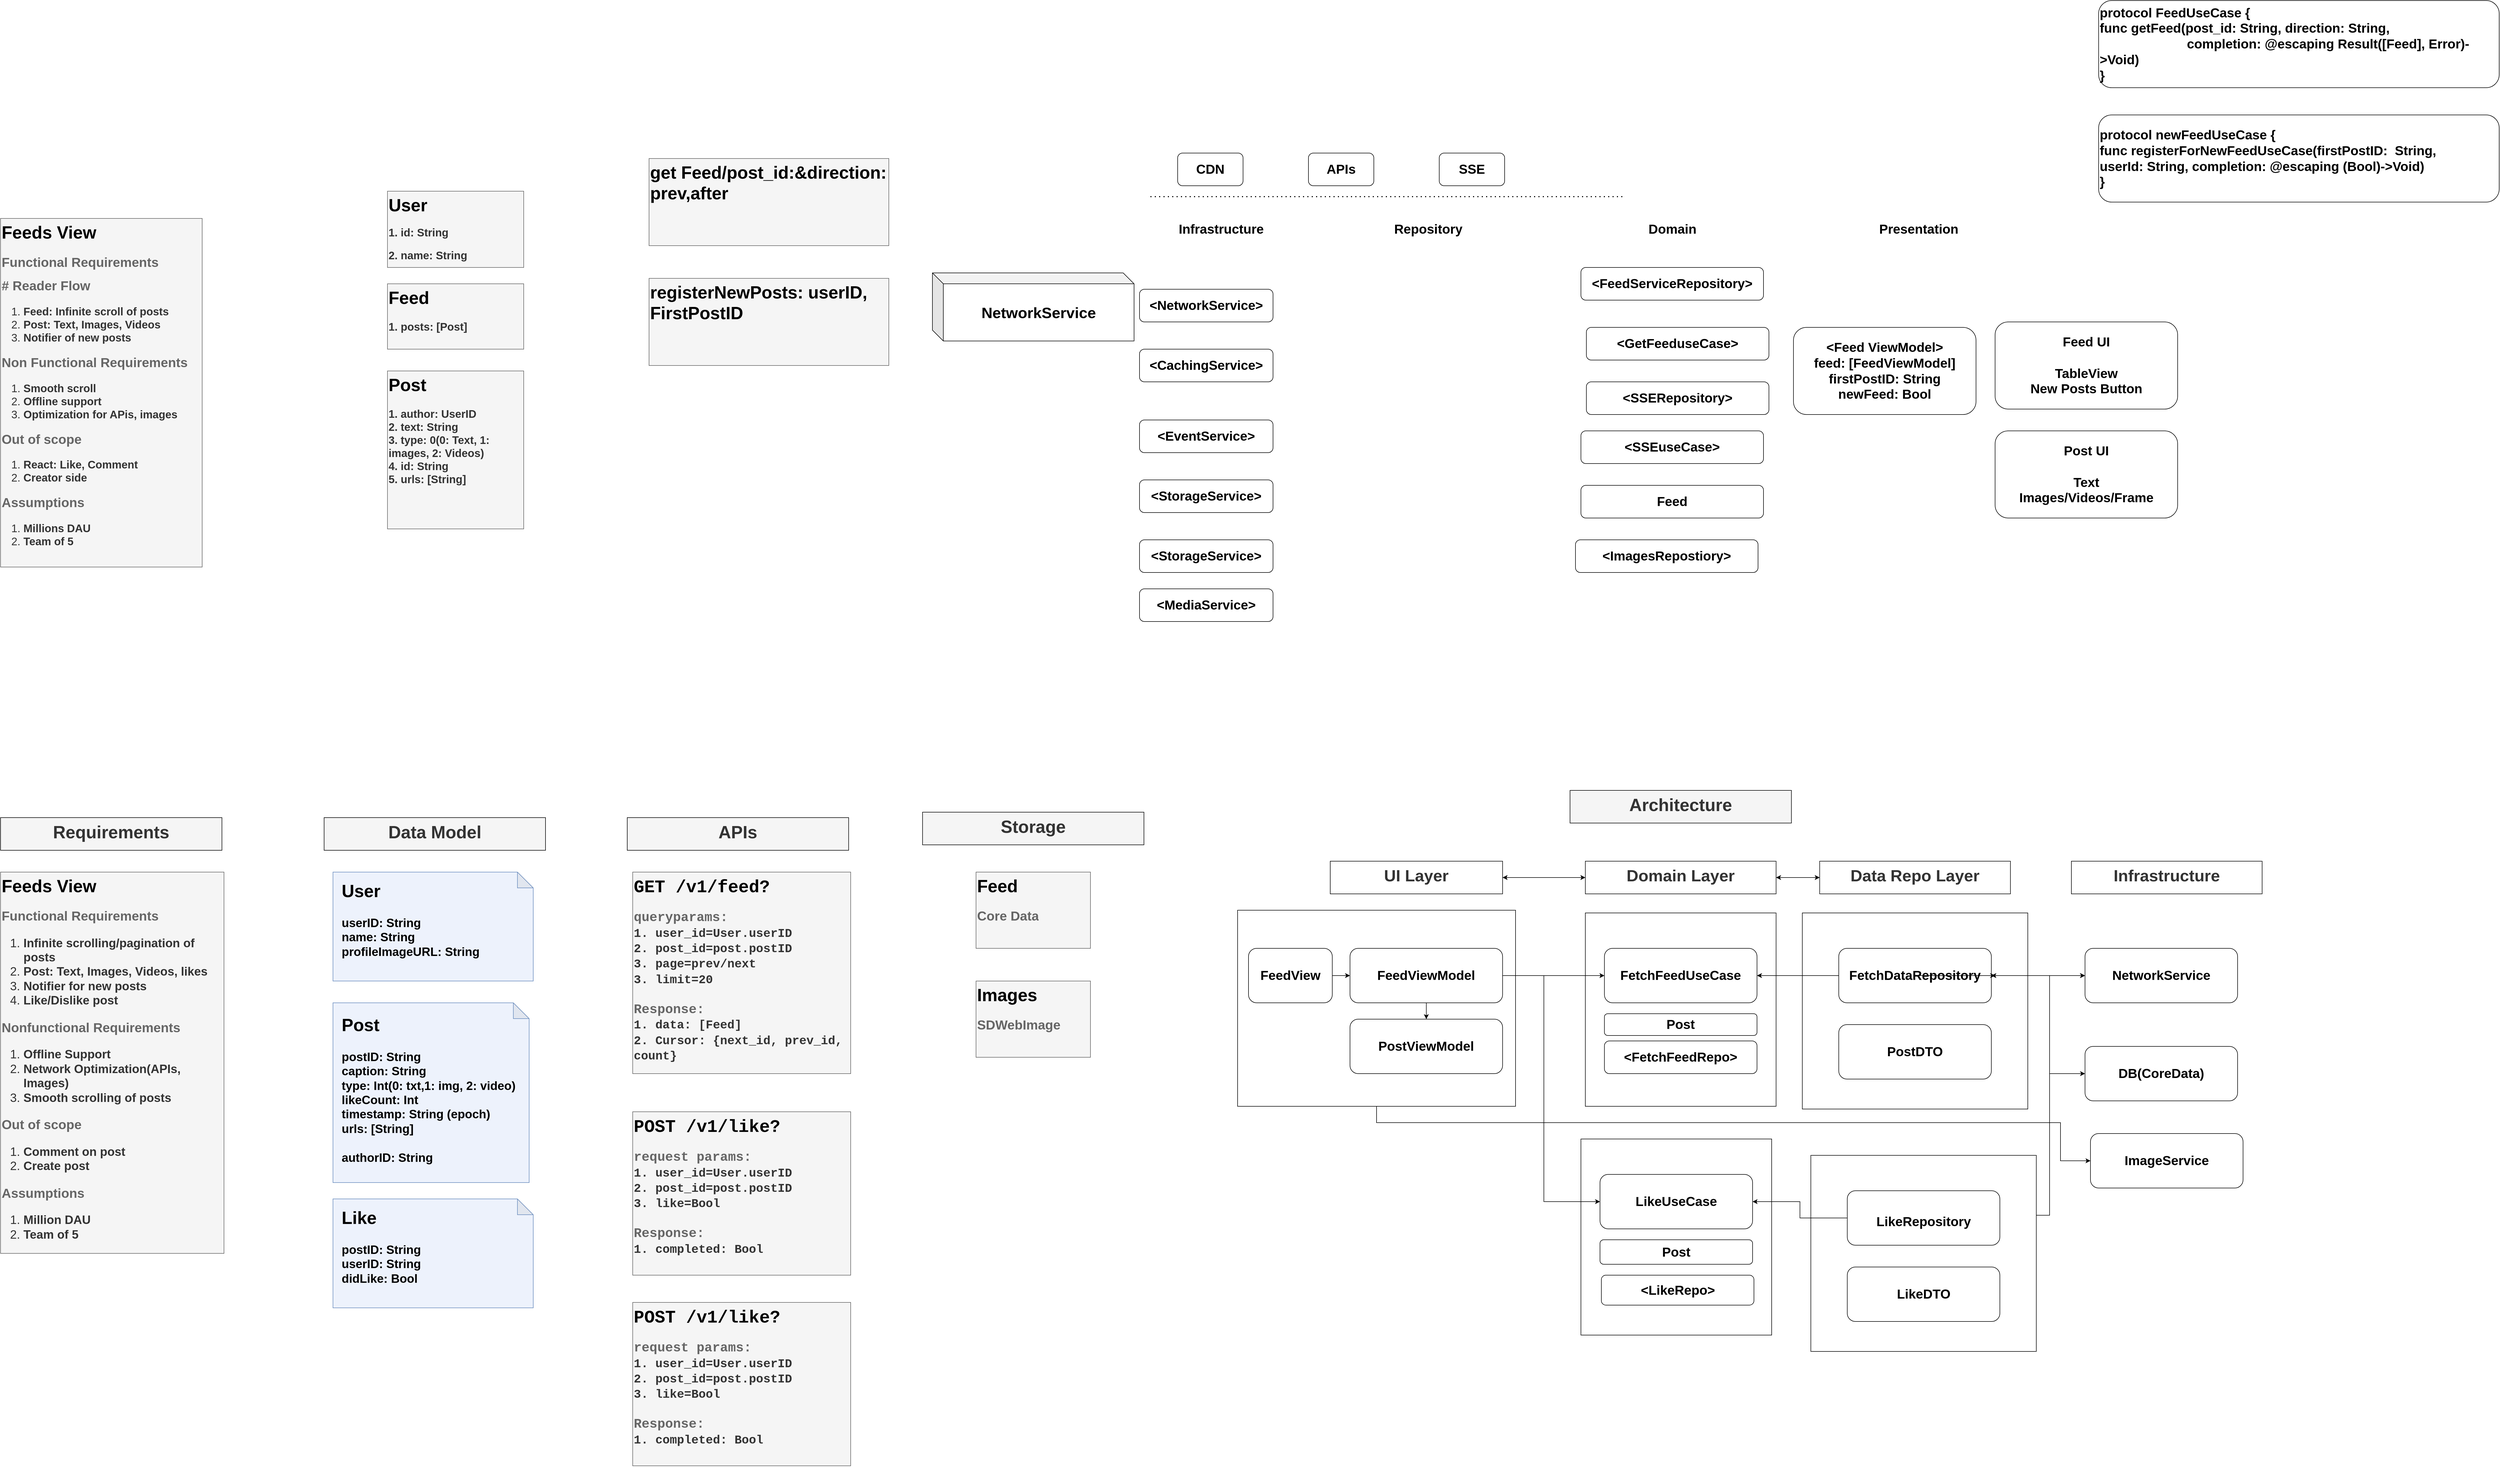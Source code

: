 <mxfile version="24.3.1" type="github">
  <diagram name="Page-1" id="V1l-dA5tbcj-XdferGQP">
    <mxGraphModel dx="3196" dy="2267" grid="1" gridSize="10" guides="1" tooltips="1" connect="1" arrows="1" fold="1" page="0" pageScale="1" pageWidth="827" pageHeight="1169" math="0" shadow="0">
      <root>
        <mxCell id="0" />
        <mxCell id="1" parent="0" />
        <mxCell id="pbRktx3s1UAKMSOoyMUi-41" value="" style="rounded=0;whiteSpace=wrap;html=1;" vertex="1" parent="1">
          <mxGeometry x="3121.88" y="1760" width="413.75" height="360" as="geometry" />
        </mxCell>
        <mxCell id="pbRktx3s1UAKMSOoyMUi-35" value="" style="rounded=0;whiteSpace=wrap;html=1;" vertex="1" parent="1">
          <mxGeometry x="2700" y="1730" width="350" height="360" as="geometry" />
        </mxCell>
        <mxCell id="pbRktx3s1UAKMSOoyMUi-34" value="" style="rounded=0;whiteSpace=wrap;html=1;" vertex="1" parent="1">
          <mxGeometry x="3106.26" y="1315" width="413.75" height="360" as="geometry" />
        </mxCell>
        <mxCell id="pbRktx3s1UAKMSOoyMUi-47" style="edgeStyle=orthogonalEdgeStyle;rounded=0;orthogonalLoop=1;jettySize=auto;html=1;entryX=0;entryY=0.5;entryDx=0;entryDy=0;exitX=0.5;exitY=1;exitDx=0;exitDy=0;" edge="1" parent="1" source="pbRktx3s1UAKMSOoyMUi-33" target="pbRktx3s1UAKMSOoyMUi-46">
          <mxGeometry relative="1" as="geometry">
            <Array as="points">
              <mxPoint x="2325" y="1700" />
              <mxPoint x="3580" y="1700" />
              <mxPoint x="3580" y="1770" />
            </Array>
          </mxGeometry>
        </mxCell>
        <mxCell id="pbRktx3s1UAKMSOoyMUi-33" value="" style="rounded=0;whiteSpace=wrap;html=1;" vertex="1" parent="1">
          <mxGeometry x="2070" y="1310" width="510" height="360" as="geometry" />
        </mxCell>
        <mxCell id="pbRktx3s1UAKMSOoyMUi-32" value="" style="rounded=0;whiteSpace=wrap;html=1;" vertex="1" parent="1">
          <mxGeometry x="2708.12" y="1315" width="350" height="355" as="geometry" />
        </mxCell>
        <mxCell id="NF64KttSVe0JWkwFhkoI-11" value="&lt;h1 style=&quot;margin-top: 0px; font-size: 32px;&quot;&gt;&lt;font color=&quot;#000000&quot; style=&quot;font-size: 32px;&quot;&gt;&lt;span style=&quot;background-color: initial;&quot;&gt;&lt;font style=&quot;font-size: 32px;&quot;&gt;Feeds View&lt;/font&gt;&lt;/span&gt;&lt;br&gt;&lt;/font&gt;&lt;/h1&gt;&lt;div style=&quot;&quot;&gt;&lt;span style=&quot;background-color: initial;&quot;&gt;&lt;font color=&quot;#666666&quot; size=&quot;1&quot; style=&quot;&quot;&gt;&lt;b style=&quot;font-size: 24px;&quot;&gt;Functional Requirements&lt;/b&gt;&lt;/font&gt;&lt;/span&gt;&lt;/div&gt;&lt;div style=&quot;&quot;&gt;&lt;br&gt;&lt;/div&gt;&lt;div style=&quot;&quot;&gt;&lt;span style=&quot;background-color: initial;&quot;&gt;&lt;font color=&quot;#666666&quot; size=&quot;1&quot; style=&quot;&quot;&gt;&lt;b style=&quot;font-size: 24px;&quot;&gt;# Reader Flow&lt;/b&gt;&lt;/font&gt;&lt;/span&gt;&lt;/div&gt;&lt;div style=&quot;&quot;&gt;&lt;ol style=&quot;font-size: 20px;&quot;&gt;&lt;li&gt;&lt;b&gt;Feed: Infinite scroll of posts&lt;/b&gt;&lt;/li&gt;&lt;li&gt;&lt;b&gt;Post: Text, Images, Videos&lt;/b&gt;&lt;/li&gt;&lt;li&gt;&lt;b&gt;Notifier of new posts&lt;/b&gt;&lt;/li&gt;&lt;/ol&gt;&lt;div style=&quot;font-size: 20px;&quot;&gt;&lt;div style=&quot;font-size: 12px;&quot;&gt;&lt;span style=&quot;background-color: initial;&quot;&gt;&lt;font color=&quot;#666666&quot; size=&quot;1&quot;&gt;&lt;b style=&quot;font-size: 24px;&quot;&gt;Non Functional Requirements&lt;/b&gt;&lt;/font&gt;&lt;/span&gt;&lt;/div&gt;&lt;div style=&quot;font-size: 12px;&quot;&gt;&lt;ol style=&quot;font-size: 20px;&quot;&gt;&lt;li&gt;&lt;b&gt;Smooth scroll&lt;/b&gt;&lt;/li&gt;&lt;li&gt;&lt;b&gt;Offline support&lt;/b&gt;&lt;/li&gt;&lt;li&gt;&lt;b&gt;Optimization for APis, images&lt;/b&gt;&lt;/li&gt;&lt;/ol&gt;&lt;/div&gt;&lt;div&gt;&lt;ol&gt;&lt;/ol&gt;&lt;/div&gt;&lt;/div&gt;&lt;div style=&quot;&quot;&gt;&lt;div style=&quot;font-size: 12px;&quot;&gt;&lt;span style=&quot;background-color: initial;&quot;&gt;&lt;font color=&quot;#666666&quot; size=&quot;1&quot;&gt;&lt;b style=&quot;font-size: 24px;&quot;&gt;Out of scope&lt;/b&gt;&lt;/font&gt;&lt;/span&gt;&lt;/div&gt;&lt;div style=&quot;&quot;&gt;&lt;ol style=&quot;font-size: 20px;&quot;&gt;&lt;li&gt;&lt;b&gt;React: Like, Comment&lt;/b&gt;&lt;/li&gt;&lt;li&gt;&lt;b&gt;Creator side&lt;/b&gt;&lt;/li&gt;&lt;/ol&gt;&lt;div&gt;&lt;b style=&quot;color: rgb(102, 102, 102); font-size: 24px;&quot;&gt;Assumptions&lt;/b&gt;&lt;/div&gt;&lt;div&gt;&lt;ol style=&quot;font-size: 20px;&quot;&gt;&lt;li&gt;&lt;b&gt;Millions DAU&lt;/b&gt;&lt;/li&gt;&lt;li&gt;&lt;b&gt;Team of 5&amp;nbsp;&lt;/b&gt;&lt;/li&gt;&lt;/ol&gt;&lt;/div&gt;&lt;div&gt;&lt;br&gt;&lt;/div&gt;&lt;div style=&quot;&quot;&gt;&lt;span style=&quot;font-size: 20px;&quot;&gt;&lt;b&gt;&lt;br&gt;&lt;/b&gt;&lt;/span&gt;&lt;/div&gt;&lt;/div&gt;&lt;div style=&quot;font-size: 12px;&quot;&gt;&lt;span style=&quot;background-color: initial;&quot;&gt;&lt;font color=&quot;#666666&quot; size=&quot;1&quot;&gt;&lt;b style=&quot;font-size: 24px;&quot;&gt;&lt;br&gt;&lt;/b&gt;&lt;/font&gt;&lt;/span&gt;&lt;/div&gt;&lt;div style=&quot;font-size: 20px;&quot;&gt;&lt;ol&gt;&lt;/ol&gt;&lt;/div&gt;&lt;/div&gt;&lt;/div&gt;&lt;div style=&quot;&quot;&gt;&lt;span style=&quot;background-color: initial;&quot;&gt;&lt;font size=&quot;1&quot; style=&quot;&quot;&gt;&lt;b style=&quot;font-size: 20px;&quot;&gt;&lt;br&gt;&lt;/b&gt;&lt;/font&gt;&lt;/span&gt;&lt;/div&gt;&lt;div style=&quot;&quot;&gt;&lt;span style=&quot;background-color: initial;&quot;&gt;&lt;font size=&quot;1&quot; style=&quot;&quot;&gt;&lt;b style=&quot;font-size: 20px;&quot;&gt;&amp;nbsp;&lt;/b&gt;&lt;/font&gt;&lt;/span&gt;&lt;/div&gt;&lt;div style=&quot;&quot;&gt;&lt;span style=&quot;background-color: initial;&quot;&gt;&lt;font size=&quot;1&quot; style=&quot;&quot;&gt;&lt;b style=&quot;font-size: 22px;&quot;&gt;&lt;br&gt;&lt;/b&gt;&lt;/font&gt;&lt;/span&gt;&lt;/div&gt;&lt;div&gt;&lt;br&gt;&lt;/div&gt;&lt;div&gt;&lt;br&gt;&lt;/div&gt;" style="text;html=1;whiteSpace=wrap;overflow=hidden;rounded=0;fillColor=#f5f5f5;strokeColor=#666666;fontColor=#333333;" parent="1" vertex="1">
          <mxGeometry x="-200" y="40" width="370" height="640" as="geometry" />
        </mxCell>
        <mxCell id="NF64KttSVe0JWkwFhkoI-12" value="&lt;h1 style=&quot;margin-top: 0px; font-size: 32px;&quot;&gt;&lt;font color=&quot;#000000&quot; style=&quot;font-size: 32px;&quot;&gt;&lt;span style=&quot;background-color: initial;&quot;&gt;&lt;font style=&quot;font-size: 32px;&quot;&gt;Post&lt;/font&gt;&lt;/span&gt;&lt;/font&gt;&lt;/h1&gt;&lt;div style=&quot;&quot;&gt;&lt;span style=&quot;background-color: initial;&quot;&gt;&lt;font size=&quot;1&quot; style=&quot;&quot;&gt;&lt;b style=&quot;font-size: 20px;&quot;&gt;1.&amp;nbsp;&lt;/b&gt;&lt;/font&gt;&lt;/span&gt;&lt;b style=&quot;background-color: initial; font-size: 20px;&quot;&gt;author: UserID&lt;/b&gt;&lt;/div&gt;&lt;div style=&quot;&quot;&gt;&lt;span style=&quot;background-color: initial;&quot;&gt;&lt;font size=&quot;1&quot; style=&quot;&quot;&gt;&lt;b style=&quot;font-size: 20px;&quot;&gt;2. text: String&lt;/b&gt;&lt;/font&gt;&lt;/span&gt;&lt;/div&gt;&lt;div style=&quot;&quot;&gt;&lt;span style=&quot;background-color: initial;&quot;&gt;&lt;font size=&quot;1&quot; style=&quot;&quot;&gt;&lt;b style=&quot;font-size: 20px;&quot;&gt;3. type: 0(0: Text, 1: images, 2: Videos)&lt;/b&gt;&lt;/font&gt;&lt;/span&gt;&lt;/div&gt;&lt;div style=&quot;&quot;&gt;&lt;span style=&quot;background-color: initial;&quot;&gt;&lt;font size=&quot;1&quot; style=&quot;&quot;&gt;&lt;b style=&quot;font-size: 20px;&quot;&gt;4. id: String&lt;/b&gt;&lt;/font&gt;&lt;/span&gt;&lt;/div&gt;&lt;div style=&quot;&quot;&gt;&lt;span style=&quot;background-color: initial;&quot;&gt;&lt;font size=&quot;1&quot; style=&quot;&quot;&gt;&lt;b style=&quot;font-size: 20px;&quot;&gt;5. urls: [String]&lt;/b&gt;&lt;/font&gt;&lt;/span&gt;&lt;/div&gt;&lt;div style=&quot;&quot;&gt;&lt;span style=&quot;background-color: initial;&quot;&gt;&lt;font size=&quot;1&quot; style=&quot;&quot;&gt;&lt;b style=&quot;font-size: 20px;&quot;&gt;&lt;br&gt;&lt;/b&gt;&lt;/font&gt;&lt;/span&gt;&lt;/div&gt;&lt;div style=&quot;&quot;&gt;&lt;span style=&quot;background-color: initial;&quot;&gt;&lt;font size=&quot;1&quot; style=&quot;&quot;&gt;&lt;b style=&quot;font-size: 20px;&quot;&gt;&lt;br&gt;&lt;/b&gt;&lt;/font&gt;&lt;/span&gt;&lt;/div&gt;&lt;div style=&quot;&quot;&gt;&lt;span style=&quot;background-color: initial;&quot;&gt;&lt;font size=&quot;1&quot; style=&quot;&quot;&gt;&lt;b style=&quot;font-size: 22px;&quot;&gt;&lt;br&gt;&lt;/b&gt;&lt;/font&gt;&lt;/span&gt;&lt;/div&gt;&lt;div&gt;&lt;br&gt;&lt;/div&gt;&lt;div&gt;&lt;br&gt;&lt;/div&gt;" style="text;html=1;whiteSpace=wrap;overflow=hidden;rounded=0;fillColor=#f5f5f5;strokeColor=#666666;fontColor=#333333;" parent="1" vertex="1">
          <mxGeometry x="510" y="320" width="250" height="290" as="geometry" />
        </mxCell>
        <mxCell id="NF64KttSVe0JWkwFhkoI-13" value="&lt;h1 style=&quot;margin-top: 0px; font-size: 32px;&quot;&gt;&lt;font color=&quot;#000000&quot; style=&quot;font-size: 32px;&quot;&gt;&lt;span style=&quot;background-color: initial;&quot;&gt;&lt;font style=&quot;font-size: 32px;&quot;&gt;Feed&lt;/font&gt;&lt;/span&gt;&lt;/font&gt;&lt;/h1&gt;&lt;div style=&quot;&quot;&gt;&lt;span style=&quot;background-color: initial;&quot;&gt;&lt;font size=&quot;1&quot; style=&quot;&quot;&gt;&lt;b style=&quot;font-size: 20px;&quot;&gt;1. posts: [Post]&lt;/b&gt;&lt;/font&gt;&lt;/span&gt;&lt;/div&gt;&lt;div style=&quot;&quot;&gt;&lt;span style=&quot;background-color: initial;&quot;&gt;&lt;font size=&quot;1&quot; style=&quot;&quot;&gt;&lt;b style=&quot;font-size: 20px;&quot;&gt;&lt;br&gt;&lt;/b&gt;&lt;/font&gt;&lt;/span&gt;&lt;/div&gt;&lt;div style=&quot;&quot;&gt;&lt;span style=&quot;background-color: initial;&quot;&gt;&lt;font size=&quot;1&quot; style=&quot;&quot;&gt;&lt;b style=&quot;font-size: 22px;&quot;&gt;&lt;br&gt;&lt;/b&gt;&lt;/font&gt;&lt;/span&gt;&lt;/div&gt;&lt;div&gt;&lt;br&gt;&lt;/div&gt;&lt;div&gt;&lt;br&gt;&lt;/div&gt;" style="text;html=1;whiteSpace=wrap;overflow=hidden;rounded=0;fillColor=#f5f5f5;strokeColor=#666666;fontColor=#333333;" parent="1" vertex="1">
          <mxGeometry x="510" y="160" width="250" height="120" as="geometry" />
        </mxCell>
        <mxCell id="NF64KttSVe0JWkwFhkoI-14" value="&lt;h1 style=&quot;margin-top: 0px;&quot;&gt;&lt;span style=&quot;background-color: initial; font-weight: normal;&quot;&gt;&lt;font style=&quot;&quot;&gt;&lt;b style=&quot;font-size: 32px;&quot;&gt;&lt;font color=&quot;#000000&quot;&gt;User&lt;/font&gt;&lt;/b&gt;&lt;/font&gt;&lt;/span&gt;&lt;/h1&gt;&lt;h1 style=&quot;margin-top: 0px;&quot;&gt;&lt;span style=&quot;font-size: 20px;&quot;&gt;1. id: String&lt;/span&gt;&lt;/h1&gt;&lt;div&gt;&lt;span style=&quot;font-size: 20px;&quot;&gt;&lt;b&gt;2. name: String&lt;/b&gt;&lt;/span&gt;&lt;/div&gt;" style="text;html=1;whiteSpace=wrap;overflow=hidden;rounded=0;fillColor=#f5f5f5;strokeColor=#666666;fontColor=#333333;" parent="1" vertex="1">
          <mxGeometry x="510" y="-10" width="250" height="140" as="geometry" />
        </mxCell>
        <mxCell id="NF64KttSVe0JWkwFhkoI-15" value="&lt;h1 style=&quot;margin-top: 0px; font-size: 32px;&quot;&gt;&lt;font color=&quot;#000000&quot; style=&quot;font-size: 32px;&quot;&gt;&lt;span style=&quot;background-color: initial;&quot;&gt;&lt;font style=&quot;font-size: 32px;&quot;&gt;get Feed/post_id:&amp;amp;direction: prev,after&lt;/font&gt;&lt;/span&gt;&lt;br&gt;&lt;/font&gt;&lt;/h1&gt;&lt;div style=&quot;&quot;&gt;&lt;br&gt;&lt;/div&gt;&lt;div style=&quot;&quot;&gt;&lt;span style=&quot;background-color: initial;&quot;&gt;&lt;font size=&quot;1&quot; style=&quot;&quot;&gt;&lt;b style=&quot;font-size: 22px;&quot;&gt;&lt;br&gt;&lt;/b&gt;&lt;/font&gt;&lt;/span&gt;&lt;/div&gt;&lt;div&gt;&lt;br&gt;&lt;/div&gt;&lt;div&gt;&lt;br&gt;&lt;/div&gt;" style="text;html=1;whiteSpace=wrap;overflow=hidden;rounded=0;fillColor=#f5f5f5;strokeColor=#666666;fontColor=#333333;" parent="1" vertex="1">
          <mxGeometry x="990" y="-70" width="440" height="160" as="geometry" />
        </mxCell>
        <mxCell id="NF64KttSVe0JWkwFhkoI-16" value="&lt;h1 style=&quot;margin-top: 0px; font-size: 32px;&quot;&gt;&lt;font color=&quot;#000000&quot;&gt;registerNewPosts: userID, FirstPostID&lt;/font&gt;&lt;/h1&gt;" style="text;html=1;whiteSpace=wrap;overflow=hidden;rounded=0;fillColor=#f5f5f5;strokeColor=#666666;fontColor=#333333;" parent="1" vertex="1">
          <mxGeometry x="990" y="150" width="440" height="160" as="geometry" />
        </mxCell>
        <mxCell id="NF64KttSVe0JWkwFhkoI-17" value="&lt;b&gt;&lt;font style=&quot;font-size: 24px;&quot;&gt;APIs&lt;/font&gt;&lt;/b&gt;" style="rounded=1;whiteSpace=wrap;html=1;" parent="1" vertex="1">
          <mxGeometry x="2200" y="-80" width="120" height="60" as="geometry" />
        </mxCell>
        <mxCell id="NF64KttSVe0JWkwFhkoI-18" value="&lt;b&gt;&lt;font style=&quot;font-size: 24px;&quot;&gt;SSE&lt;/font&gt;&lt;/b&gt;" style="rounded=1;whiteSpace=wrap;html=1;" parent="1" vertex="1">
          <mxGeometry x="2440" y="-80" width="120" height="60" as="geometry" />
        </mxCell>
        <mxCell id="NF64KttSVe0JWkwFhkoI-20" value="" style="endArrow=none;dashed=1;html=1;dashPattern=1 3;strokeWidth=2;rounded=0;" parent="1" edge="1">
          <mxGeometry width="50" height="50" relative="1" as="geometry">
            <mxPoint x="1910" as="sourcePoint" />
            <mxPoint x="2780" as="targetPoint" />
          </mxGeometry>
        </mxCell>
        <mxCell id="NF64KttSVe0JWkwFhkoI-21" value="&lt;font style=&quot;font-size: 24px;&quot;&gt;&lt;b&gt;Infrastructure&lt;/b&gt;&lt;/font&gt;" style="text;html=1;align=center;verticalAlign=middle;whiteSpace=wrap;rounded=0;" parent="1" vertex="1">
          <mxGeometry x="1960" y="45" width="160" height="30" as="geometry" />
        </mxCell>
        <mxCell id="NF64KttSVe0JWkwFhkoI-22" value="&lt;b&gt;&lt;font style=&quot;font-size: 24px;&quot;&gt;&amp;lt;NetworkService&amp;gt;&lt;/font&gt;&lt;/b&gt;" style="rounded=1;whiteSpace=wrap;html=1;" parent="1" vertex="1">
          <mxGeometry x="1890" y="170" width="245" height="60" as="geometry" />
        </mxCell>
        <mxCell id="NF64KttSVe0JWkwFhkoI-23" value="&lt;b&gt;&lt;font style=&quot;font-size: 24px;&quot;&gt;&amp;lt;CachingService&amp;gt;&lt;/font&gt;&lt;/b&gt;" style="rounded=1;whiteSpace=wrap;html=1;" parent="1" vertex="1">
          <mxGeometry x="1890" y="280" width="245" height="60" as="geometry" />
        </mxCell>
        <mxCell id="NF64KttSVe0JWkwFhkoI-24" value="&lt;b&gt;&lt;font style=&quot;font-size: 24px;&quot;&gt;&amp;lt;EventService&amp;gt;&lt;/font&gt;&lt;/b&gt;" style="rounded=1;whiteSpace=wrap;html=1;" parent="1" vertex="1">
          <mxGeometry x="1890" y="410" width="245" height="60" as="geometry" />
        </mxCell>
        <mxCell id="NF64KttSVe0JWkwFhkoI-25" value="&lt;b&gt;&lt;font style=&quot;font-size: 24px;&quot;&gt;&amp;lt;StorageService&amp;gt;&lt;/font&gt;&lt;/b&gt;" style="rounded=1;whiteSpace=wrap;html=1;" parent="1" vertex="1">
          <mxGeometry x="1890" y="520" width="245" height="60" as="geometry" />
        </mxCell>
        <mxCell id="NF64KttSVe0JWkwFhkoI-26" value="&lt;b&gt;&lt;font style=&quot;font-size: 24px;&quot;&gt;&amp;lt;StorageService&amp;gt;&lt;/font&gt;&lt;/b&gt;" style="rounded=1;whiteSpace=wrap;html=1;" parent="1" vertex="1">
          <mxGeometry x="1890" y="630" width="245" height="60" as="geometry" />
        </mxCell>
        <mxCell id="NF64KttSVe0JWkwFhkoI-27" value="&lt;b&gt;&lt;font style=&quot;font-size: 24px;&quot;&gt;&amp;lt;MediaService&amp;gt;&lt;/font&gt;&lt;/b&gt;" style="rounded=1;whiteSpace=wrap;html=1;" parent="1" vertex="1">
          <mxGeometry x="1890" y="720" width="245" height="60" as="geometry" />
        </mxCell>
        <mxCell id="NF64KttSVe0JWkwFhkoI-28" value="&lt;font style=&quot;font-size: 24px;&quot;&gt;&lt;b&gt;Repository&lt;/b&gt;&lt;/font&gt;" style="text;html=1;align=center;verticalAlign=middle;whiteSpace=wrap;rounded=0;" parent="1" vertex="1">
          <mxGeometry x="2340" y="45" width="160" height="30" as="geometry" />
        </mxCell>
        <mxCell id="NF64KttSVe0JWkwFhkoI-29" value="&lt;b&gt;&lt;font style=&quot;font-size: 24px;&quot;&gt;&amp;lt;FeedServiceRepository&amp;gt;&lt;/font&gt;&lt;/b&gt;" style="rounded=1;whiteSpace=wrap;html=1;" parent="1" vertex="1">
          <mxGeometry x="2700" y="130" width="335" height="60" as="geometry" />
        </mxCell>
        <mxCell id="NF64KttSVe0JWkwFhkoI-30" value="&lt;b&gt;&lt;font style=&quot;font-size: 24px;&quot;&gt;&amp;lt;SSERepository&amp;gt;&lt;/font&gt;&lt;/b&gt;" style="rounded=1;whiteSpace=wrap;html=1;" parent="1" vertex="1">
          <mxGeometry x="2710" y="340" width="335" height="60" as="geometry" />
        </mxCell>
        <mxCell id="NF64KttSVe0JWkwFhkoI-31" value="&lt;font style=&quot;font-size: 24px;&quot;&gt;&lt;b&gt;Domain&lt;/b&gt;&lt;/font&gt;" style="text;html=1;align=center;verticalAlign=middle;whiteSpace=wrap;rounded=0;" parent="1" vertex="1">
          <mxGeometry x="2787.5" y="45" width="160" height="30" as="geometry" />
        </mxCell>
        <mxCell id="NF64KttSVe0JWkwFhkoI-33" value="&lt;b&gt;&lt;font style=&quot;font-size: 24px;&quot;&gt;&amp;lt;GetFeeduseCase&amp;gt;&lt;/font&gt;&lt;/b&gt;" style="rounded=1;whiteSpace=wrap;html=1;" parent="1" vertex="1">
          <mxGeometry x="2710" y="240" width="335" height="60" as="geometry" />
        </mxCell>
        <mxCell id="NF64KttSVe0JWkwFhkoI-34" value="&lt;b&gt;&lt;font style=&quot;font-size: 24px;&quot;&gt;&amp;lt;SSEuseCase&amp;gt;&lt;/font&gt;&lt;/b&gt;" style="rounded=1;whiteSpace=wrap;html=1;" parent="1" vertex="1">
          <mxGeometry x="2700" y="430" width="335" height="60" as="geometry" />
        </mxCell>
        <mxCell id="NF64KttSVe0JWkwFhkoI-35" value="&lt;font style=&quot;font-size: 24px;&quot;&gt;&lt;b&gt;Presentation&lt;/b&gt;&lt;/font&gt;" style="text;html=1;align=center;verticalAlign=middle;whiteSpace=wrap;rounded=0;" parent="1" vertex="1">
          <mxGeometry x="3240" y="45" width="160" height="30" as="geometry" />
        </mxCell>
        <mxCell id="NF64KttSVe0JWkwFhkoI-36" value="&lt;b&gt;&lt;font style=&quot;font-size: 24px;&quot;&gt;Feed UI&lt;br&gt;&lt;br&gt;TableView&lt;/font&gt;&lt;/b&gt;&lt;div&gt;&lt;b&gt;&lt;font style=&quot;font-size: 24px;&quot;&gt;New Posts Button&lt;/font&gt;&lt;/b&gt;&lt;/div&gt;" style="rounded=1;whiteSpace=wrap;html=1;" parent="1" vertex="1">
          <mxGeometry x="3460" y="230" width="335" height="160" as="geometry" />
        </mxCell>
        <mxCell id="NF64KttSVe0JWkwFhkoI-37" value="&lt;b&gt;&lt;font style=&quot;font-size: 24px;&quot;&gt;&amp;lt;Feed ViewModel&amp;gt;&lt;br&gt;feed: [FeedViewModel]&lt;/font&gt;&lt;/b&gt;&lt;div&gt;&lt;b&gt;&lt;font style=&quot;font-size: 24px;&quot;&gt;firstPostID: String&lt;/font&gt;&lt;/b&gt;&lt;/div&gt;&lt;div&gt;&lt;b&gt;&lt;font style=&quot;font-size: 24px;&quot;&gt;newFeed: Bool&lt;/font&gt;&lt;/b&gt;&lt;/div&gt;" style="rounded=1;whiteSpace=wrap;html=1;" parent="1" vertex="1">
          <mxGeometry x="3090" y="240" width="335" height="160" as="geometry" />
        </mxCell>
        <mxCell id="NF64KttSVe0JWkwFhkoI-38" value="&lt;b&gt;&lt;font style=&quot;font-size: 24px;&quot;&gt;Post UI&lt;br&gt;&lt;br&gt;Text&lt;br&gt;Images/Videos/Frame&lt;/font&gt;&lt;/b&gt;" style="rounded=1;whiteSpace=wrap;html=1;" parent="1" vertex="1">
          <mxGeometry x="3460" y="430" width="335" height="160" as="geometry" />
        </mxCell>
        <mxCell id="NF64KttSVe0JWkwFhkoI-39" value="&lt;b&gt;&lt;font style=&quot;font-size: 24px;&quot;&gt;CDN&lt;/font&gt;&lt;/b&gt;" style="rounded=1;whiteSpace=wrap;html=1;" parent="1" vertex="1">
          <mxGeometry x="1960" y="-80" width="120" height="60" as="geometry" />
        </mxCell>
        <mxCell id="NF64KttSVe0JWkwFhkoI-40" value="&lt;b&gt;&lt;font style=&quot;font-size: 24px;&quot;&gt;&amp;lt;ImagesRepostiory&amp;gt;&lt;/font&gt;&lt;/b&gt;" style="rounded=1;whiteSpace=wrap;html=1;" parent="1" vertex="1">
          <mxGeometry x="2690" y="630" width="335" height="60" as="geometry" />
        </mxCell>
        <mxCell id="NF64KttSVe0JWkwFhkoI-41" value="&lt;span style=&quot;font-size: 24px;&quot;&gt;&lt;b&gt;protocol FeedUseCase {&lt;/b&gt;&lt;/span&gt;&lt;div&gt;&lt;span style=&quot;font-size: 24px;&quot;&gt;&lt;b&gt;func getFeed(post_id: String, direction: String,&amp;nbsp;&lt;/b&gt;&lt;/span&gt;&lt;/div&gt;&lt;div&gt;&lt;span style=&quot;font-size: 24px;&quot;&gt;&lt;b&gt;&lt;span style=&quot;white-space: pre;&quot;&gt;&#x9;&lt;/span&gt;&lt;span style=&quot;white-space: pre;&quot;&gt;&#x9;&lt;/span&gt;&lt;span style=&quot;white-space: pre;&quot;&gt;&#x9;&lt;/span&gt;completion: @escaping Result([Feed], Error)-&amp;gt;Void)&lt;/b&gt;&lt;/span&gt;&lt;/div&gt;&lt;div&gt;&lt;b style=&quot;font-size: 24px; background-color: initial;&quot;&gt;}&lt;/b&gt;&lt;/div&gt;" style="rounded=1;whiteSpace=wrap;html=1;align=left;" parent="1" vertex="1">
          <mxGeometry x="3650" y="-360" width="735" height="160" as="geometry" />
        </mxCell>
        <mxCell id="NF64KttSVe0JWkwFhkoI-49" value="&lt;span style=&quot;font-size: 24px;&quot;&gt;&lt;b&gt;protocol newFeedUseCase {&lt;/b&gt;&lt;/span&gt;&lt;div&gt;&lt;span style=&quot;font-size: 24px;&quot;&gt;&lt;b&gt;func registerForNewFeedUseCase(firstPostID:&amp;nbsp; String,&amp;nbsp;&lt;/b&gt;&lt;/span&gt;&lt;/div&gt;&lt;div&gt;&lt;span style=&quot;font-size: 24px;&quot;&gt;&lt;b&gt;userId: String, completion: @escaping (Bool)-&amp;gt;Void&lt;/b&gt;&lt;/span&gt;&lt;b style=&quot;font-size: 24px; background-color: initial;&quot;&gt;)&lt;/b&gt;&lt;/div&gt;&lt;div&gt;&lt;b style=&quot;font-size: 24px; background-color: initial;&quot;&gt;}&lt;/b&gt;&lt;/div&gt;" style="rounded=1;whiteSpace=wrap;html=1;align=left;" parent="1" vertex="1">
          <mxGeometry x="3650" y="-150" width="735" height="160" as="geometry" />
        </mxCell>
        <mxCell id="NF64KttSVe0JWkwFhkoI-50" value="&lt;span style=&quot;font-size: 24px;&quot;&gt;&lt;b&gt;Feed&lt;/b&gt;&lt;/span&gt;" style="rounded=1;whiteSpace=wrap;html=1;" parent="1" vertex="1">
          <mxGeometry x="2700" y="530" width="335" height="60" as="geometry" />
        </mxCell>
        <mxCell id="0BjjASKNsb-L6eF4mIK3-2" value="&lt;font size=&quot;1&quot; style=&quot;&quot;&gt;&lt;b style=&quot;font-size: 28px;&quot;&gt;NetworkService&lt;/b&gt;&lt;/font&gt;" style="shape=cube;whiteSpace=wrap;html=1;boundedLbl=1;backgroundOutline=1;darkOpacity=0.05;darkOpacity2=0.1;" parent="1" vertex="1">
          <mxGeometry x="1510" y="140" width="370" height="125" as="geometry" />
        </mxCell>
        <mxCell id="0BjjASKNsb-L6eF4mIK3-59" value="" style="group" parent="1" vertex="1" connectable="0">
          <mxGeometry x="410" y="1240" width="367.5" height="200" as="geometry" />
        </mxCell>
        <mxCell id="0BjjASKNsb-L6eF4mIK3-60" value="" style="shape=note;whiteSpace=wrap;html=1;backgroundOutline=1;darkOpacity=0.05;size=29;fillColor=#EDF2FC;strokeColor=#6c8ebf;fillStyle=auto;" parent="0BjjASKNsb-L6eF4mIK3-59" vertex="1">
          <mxGeometry width="367.5" height="200" as="geometry" />
        </mxCell>
        <mxCell id="0BjjASKNsb-L6eF4mIK3-61" value="&lt;b style=&quot;font-size: 32px;&quot;&gt;User&lt;/b&gt;&lt;div&gt;&lt;b style=&quot;&quot;&gt;&lt;font style=&quot;font-size: 22px;&quot;&gt;&lt;br&gt;&lt;/font&gt;&lt;/b&gt;&lt;/div&gt;&lt;div&gt;&lt;b style=&quot;&quot;&gt;&lt;font style=&quot;font-size: 22px;&quot;&gt;userID: String&lt;/font&gt;&lt;/b&gt;&lt;/div&gt;&lt;div&gt;&lt;b style=&quot;&quot;&gt;&lt;font style=&quot;font-size: 22px;&quot;&gt;name: String&lt;/font&gt;&lt;/b&gt;&lt;/div&gt;&lt;div&gt;&lt;b style=&quot;&quot;&gt;&lt;font style=&quot;font-size: 22px;&quot;&gt;profileImageURL: String&lt;/font&gt;&lt;/b&gt;&lt;/div&gt;" style="text;html=1;align=left;verticalAlign=top;whiteSpace=wrap;rounded=0;" parent="0BjjASKNsb-L6eF4mIK3-59" vertex="1">
          <mxGeometry x="13.868" y="9.048" width="339.764" height="183.333" as="geometry" />
        </mxCell>
        <mxCell id="0BjjASKNsb-L6eF4mIK3-62" value="&lt;p style=&quot;line-height: 120%;&quot;&gt;&lt;font style=&quot;font-size: 32px;&quot;&gt;&lt;b&gt;Data Model&lt;/b&gt;&lt;/font&gt;&lt;/p&gt;" style="text;html=1;align=center;verticalAlign=middle;whiteSpace=wrap;rounded=0;fillColor=#f5f5f5;strokeColor=default;fontColor=#333333;" parent="1" vertex="1">
          <mxGeometry x="393.75" y="1140" width="406.25" height="60" as="geometry" />
        </mxCell>
        <mxCell id="0BjjASKNsb-L6eF4mIK3-63" value="&lt;p style=&quot;line-height: 120%;&quot;&gt;&lt;font style=&quot;font-size: 32px;&quot;&gt;&lt;b&gt;Requirements&lt;/b&gt;&lt;/font&gt;&lt;/p&gt;" style="text;html=1;align=center;verticalAlign=middle;whiteSpace=wrap;rounded=0;fillColor=#f5f5f5;strokeColor=default;fontColor=#333333;" parent="1" vertex="1">
          <mxGeometry x="-200" y="1140" width="406.25" height="60" as="geometry" />
        </mxCell>
        <mxCell id="0BjjASKNsb-L6eF4mIK3-65" value="&lt;h1 style=&quot;margin-top: 0px; font-size: 32px;&quot;&gt;&lt;font color=&quot;#000000&quot; style=&quot;font-size: 32px;&quot;&gt;&lt;span style=&quot;background-color: initial;&quot;&gt;&lt;font style=&quot;font-size: 32px;&quot;&gt;Feeds View&lt;/font&gt;&lt;/span&gt;&lt;br&gt;&lt;/font&gt;&lt;/h1&gt;&lt;div style=&quot;&quot;&gt;&lt;span style=&quot;background-color: initial;&quot;&gt;&lt;font color=&quot;#666666&quot; size=&quot;1&quot; style=&quot;&quot;&gt;&lt;b style=&quot;font-size: 24px;&quot;&gt;Functional Requirements&lt;/b&gt;&lt;/font&gt;&lt;/span&gt;&lt;/div&gt;&lt;div style=&quot;font-size: 22px;&quot;&gt;&lt;ol style=&quot;&quot;&gt;&lt;li style=&quot;&quot;&gt;&lt;b&gt;Infinite scrolling/pagination of posts&lt;/b&gt;&lt;/li&gt;&lt;li style=&quot;&quot;&gt;&lt;b&gt;Post: Text, Images, Videos, likes&lt;/b&gt;&lt;/li&gt;&lt;li style=&quot;&quot;&gt;&lt;b&gt;Notifier for new posts&lt;/b&gt;&lt;/li&gt;&lt;li style=&quot;&quot;&gt;&lt;b&gt;Like/Dislike post&lt;/b&gt;&lt;/li&gt;&lt;/ol&gt;&lt;div&gt;&lt;div style=&quot;font-size: 12px;&quot;&gt;&lt;span style=&quot;background-color: initial;&quot;&gt;&lt;font color=&quot;#666666&quot; size=&quot;1&quot;&gt;&lt;b style=&quot;font-size: 24px;&quot;&gt;Nonfunctional Requirements&lt;/b&gt;&lt;/font&gt;&lt;/span&gt;&lt;/div&gt;&lt;div&gt;&lt;ol&gt;&lt;li&gt;&lt;b&gt;Offline Support&lt;/b&gt;&lt;/li&gt;&lt;li&gt;&lt;b&gt;Network Optimization(APIs, Images)&lt;/b&gt;&lt;/li&gt;&lt;li&gt;&lt;b&gt;Smooth scrolling of posts&lt;/b&gt;&lt;/li&gt;&lt;/ol&gt;&lt;div&gt;&lt;div style=&quot;font-size: 12px;&quot;&gt;&lt;span style=&quot;background-color: initial;&quot;&gt;&lt;font color=&quot;#666666&quot; size=&quot;1&quot;&gt;&lt;b style=&quot;font-size: 24px;&quot;&gt;Out of scope&lt;/b&gt;&lt;/font&gt;&lt;/span&gt;&lt;/div&gt;&lt;div&gt;&lt;ol&gt;&lt;li&gt;&lt;b&gt;Comment on post&lt;/b&gt;&lt;/li&gt;&lt;li&gt;&lt;b&gt;Create post&lt;/b&gt;&lt;/li&gt;&lt;/ol&gt;&lt;div&gt;&lt;div style=&quot;font-size: 12px;&quot;&gt;&lt;span style=&quot;background-color: initial;&quot;&gt;&lt;font color=&quot;#666666&quot; size=&quot;1&quot;&gt;&lt;b style=&quot;font-size: 24px;&quot;&gt;Assumptions&lt;/b&gt;&lt;/font&gt;&lt;/span&gt;&lt;/div&gt;&lt;div&gt;&lt;ol&gt;&lt;li&gt;&lt;b&gt;Million DAU&lt;/b&gt;&lt;/li&gt;&lt;li&gt;&lt;b&gt;Team of 5&lt;/b&gt;&lt;/li&gt;&lt;/ol&gt;&lt;/div&gt;&lt;/div&gt;&lt;/div&gt;&lt;/div&gt;&lt;/div&gt;&lt;/div&gt;&lt;/div&gt;&lt;div style=&quot;font-size: 22px;&quot;&gt;&lt;span style=&quot;background-color: initial;&quot;&gt;&lt;font size=&quot;1&quot; style=&quot;&quot;&gt;&lt;b style=&quot;font-size: 20px;&quot;&gt;&lt;br&gt;&lt;/b&gt;&lt;/font&gt;&lt;/span&gt;&lt;/div&gt;&lt;div style=&quot;&quot;&gt;&lt;span style=&quot;background-color: initial;&quot;&gt;&lt;font size=&quot;1&quot; style=&quot;&quot;&gt;&lt;b style=&quot;font-size: 20px;&quot;&gt;&amp;nbsp;&lt;/b&gt;&lt;/font&gt;&lt;/span&gt;&lt;/div&gt;&lt;div style=&quot;&quot;&gt;&lt;span style=&quot;background-color: initial;&quot;&gt;&lt;font size=&quot;1&quot; style=&quot;&quot;&gt;&lt;b style=&quot;font-size: 22px;&quot;&gt;&lt;br&gt;&lt;/b&gt;&lt;/font&gt;&lt;/span&gt;&lt;/div&gt;&lt;div&gt;&lt;br&gt;&lt;/div&gt;&lt;div&gt;&lt;br&gt;&lt;/div&gt;" style="text;html=1;whiteSpace=wrap;overflow=hidden;rounded=0;fillColor=#f5f5f5;strokeColor=#666666;fontColor=#333333;" parent="1" vertex="1">
          <mxGeometry x="-200" y="1240" width="410" height="700" as="geometry" />
        </mxCell>
        <mxCell id="0BjjASKNsb-L6eF4mIK3-66" value="" style="group" parent="1" vertex="1" connectable="0">
          <mxGeometry x="410" y="1480" width="360" height="330" as="geometry" />
        </mxCell>
        <mxCell id="0BjjASKNsb-L6eF4mIK3-67" value="" style="shape=note;whiteSpace=wrap;html=1;backgroundOutline=1;darkOpacity=0.05;size=29;fillColor=#EDF2FC;strokeColor=#6c8ebf;fillStyle=auto;" parent="0BjjASKNsb-L6eF4mIK3-66" vertex="1">
          <mxGeometry width="360" height="330" as="geometry" />
        </mxCell>
        <mxCell id="0BjjASKNsb-L6eF4mIK3-68" value="&lt;b style=&quot;font-size: 32px;&quot;&gt;Post&lt;/b&gt;&lt;div&gt;&lt;b style=&quot;&quot;&gt;&lt;font style=&quot;font-size: 22px;&quot;&gt;&lt;br&gt;&lt;/font&gt;&lt;/b&gt;&lt;/div&gt;&lt;div&gt;&lt;b style=&quot;&quot;&gt;&lt;font style=&quot;font-size: 22px;&quot;&gt;postID: String&lt;/font&gt;&lt;/b&gt;&lt;/div&gt;&lt;div&gt;&lt;b style=&quot;&quot;&gt;&lt;font style=&quot;font-size: 22px;&quot;&gt;caption: String&lt;/font&gt;&lt;/b&gt;&lt;/div&gt;&lt;div&gt;&lt;b style=&quot;&quot;&gt;&lt;font style=&quot;font-size: 22px;&quot;&gt;type: Int(0: txt,1: img, 2: video)&lt;/font&gt;&lt;/b&gt;&lt;/div&gt;&lt;div&gt;&lt;b style=&quot;&quot;&gt;&lt;font style=&quot;font-size: 22px;&quot;&gt;likeCount: Int&lt;/font&gt;&lt;/b&gt;&lt;/div&gt;&lt;div&gt;&lt;b style=&quot;&quot;&gt;&lt;font style=&quot;font-size: 22px;&quot;&gt;timestamp: String (epoch)&lt;/font&gt;&lt;/b&gt;&lt;/div&gt;&lt;div&gt;&lt;b style=&quot;&quot;&gt;&lt;font style=&quot;font-size: 22px;&quot;&gt;urls: [String]&lt;/font&gt;&lt;/b&gt;&lt;/div&gt;&lt;div&gt;&lt;b style=&quot;&quot;&gt;&lt;font style=&quot;font-size: 22px;&quot;&gt;&lt;br&gt;&lt;/font&gt;&lt;/b&gt;&lt;/div&gt;&lt;div&gt;&lt;b&gt;&lt;font style=&quot;font-size: 22px;&quot;&gt;authorID: String&lt;/font&gt;&lt;/b&gt;&lt;/div&gt;" style="text;html=1;align=left;verticalAlign=top;whiteSpace=wrap;rounded=0;" parent="0BjjASKNsb-L6eF4mIK3-66" vertex="1">
          <mxGeometry x="13.585" y="14.929" width="332.83" height="302.5" as="geometry" />
        </mxCell>
        <mxCell id="0BjjASKNsb-L6eF4mIK3-70" value="" style="group" parent="1" vertex="1" connectable="0">
          <mxGeometry x="410" y="1840" width="367.5" height="200" as="geometry" />
        </mxCell>
        <mxCell id="0BjjASKNsb-L6eF4mIK3-71" value="" style="shape=note;whiteSpace=wrap;html=1;backgroundOutline=1;darkOpacity=0.05;size=29;fillColor=#EDF2FC;strokeColor=#6c8ebf;fillStyle=auto;" parent="0BjjASKNsb-L6eF4mIK3-70" vertex="1">
          <mxGeometry width="367.5" height="200" as="geometry" />
        </mxCell>
        <mxCell id="0BjjASKNsb-L6eF4mIK3-72" value="&lt;b style=&quot;font-size: 32px;&quot;&gt;Like&lt;/b&gt;&lt;div&gt;&lt;b style=&quot;&quot;&gt;&lt;font style=&quot;font-size: 22px;&quot;&gt;&lt;br&gt;&lt;/font&gt;&lt;/b&gt;&lt;/div&gt;&lt;div&gt;&lt;b style=&quot;&quot;&gt;&lt;font style=&quot;font-size: 22px;&quot;&gt;postID: String&lt;/font&gt;&lt;/b&gt;&lt;/div&gt;&lt;div&gt;&lt;b style=&quot;&quot;&gt;&lt;font style=&quot;font-size: 22px;&quot;&gt;userID: String&lt;/font&gt;&lt;/b&gt;&lt;/div&gt;&lt;div&gt;&lt;b style=&quot;&quot;&gt;&lt;font style=&quot;font-size: 22px;&quot;&gt;didLike: Bool&lt;/font&gt;&lt;/b&gt;&lt;/div&gt;" style="text;html=1;align=left;verticalAlign=top;whiteSpace=wrap;rounded=0;" parent="0BjjASKNsb-L6eF4mIK3-70" vertex="1">
          <mxGeometry x="13.868" y="9.048" width="339.764" height="183.333" as="geometry" />
        </mxCell>
        <mxCell id="0BjjASKNsb-L6eF4mIK3-73" value="&lt;p style=&quot;line-height: 120%;&quot;&gt;&lt;font style=&quot;font-size: 32px;&quot;&gt;&lt;b&gt;APIs&lt;/b&gt;&lt;/font&gt;&lt;/p&gt;" style="text;html=1;align=center;verticalAlign=middle;whiteSpace=wrap;rounded=0;fillColor=#f5f5f5;strokeColor=default;fontColor=#333333;" parent="1" vertex="1">
          <mxGeometry x="950" y="1140" width="406.25" height="60" as="geometry" />
        </mxCell>
        <mxCell id="0BjjASKNsb-L6eF4mIK3-74" value="&lt;h1 style=&quot;margin-top: 0px; font-size: 32px;&quot;&gt;&lt;font face=&quot;Courier New&quot; color=&quot;#000000&quot; style=&quot;font-size: 32px;&quot;&gt;&lt;span style=&quot;background-color: initial;&quot;&gt;&lt;font style=&quot;font-size: 32px;&quot;&gt;GET /v1/feed?&lt;/font&gt;&lt;/span&gt;&lt;br&gt;&lt;/font&gt;&lt;/h1&gt;&lt;div style=&quot;&quot;&gt;&lt;span style=&quot;background-color: initial;&quot;&gt;&lt;font face=&quot;Courier New&quot; color=&quot;#666666&quot; size=&quot;1&quot; style=&quot;&quot;&gt;&lt;b style=&quot;font-size: 24px;&quot;&gt;queryparams:&lt;/b&gt;&lt;/font&gt;&lt;/span&gt;&lt;/div&gt;&lt;div style=&quot;font-size: 22px;&quot;&gt;&lt;span style=&quot;background-color: initial;&quot;&gt;&lt;font face=&quot;Courier New&quot; style=&quot;font-size: 22px;&quot;&gt;&lt;b style=&quot;&quot;&gt;1. user_id=User.userID&lt;br&gt;&lt;/b&gt;&lt;/font&gt;&lt;/span&gt;&lt;/div&gt;&lt;div style=&quot;font-size: 22px;&quot;&gt;&lt;span style=&quot;background-color: initial;&quot;&gt;&lt;font face=&quot;Courier New&quot; style=&quot;font-size: 22px;&quot;&gt;&lt;b style=&quot;&quot;&gt;2. post_id=post.postID&lt;/b&gt;&lt;/font&gt;&lt;/span&gt;&lt;/div&gt;&lt;div style=&quot;font-size: 22px;&quot;&gt;&lt;span style=&quot;background-color: initial;&quot;&gt;&lt;font face=&quot;Courier New&quot; style=&quot;font-size: 22px;&quot;&gt;&lt;b style=&quot;&quot;&gt;3. page=prev/next&lt;/b&gt;&lt;/font&gt;&lt;/span&gt;&lt;/div&gt;&lt;div style=&quot;font-size: 22px;&quot;&gt;&lt;span style=&quot;background-color: initial;&quot;&gt;&lt;font face=&quot;Courier New&quot; style=&quot;font-size: 22px;&quot;&gt;&lt;b style=&quot;&quot;&gt;3. limit=20&lt;/b&gt;&lt;/font&gt;&lt;/span&gt;&lt;/div&gt;&lt;div style=&quot;font-size: 22px;&quot;&gt;&lt;span style=&quot;background-color: initial;&quot;&gt;&lt;font face=&quot;zhB9_yMxMugOM5td3RFB&quot; size=&quot;1&quot; style=&quot;&quot;&gt;&lt;b style=&quot;font-size: 20px;&quot;&gt;&lt;br&gt;&lt;/b&gt;&lt;/font&gt;&lt;/span&gt;&lt;/div&gt;&lt;div style=&quot;font-size: 22px;&quot;&gt;&lt;div style=&quot;font-size: 21px;&quot;&gt;&lt;span style=&quot;background-color: initial;&quot;&gt;&lt;font face=&quot;Courier New&quot; color=&quot;#666666&quot; size=&quot;1&quot;&gt;&lt;b style=&quot;font-size: 24px;&quot;&gt;Response:&lt;/b&gt;&lt;/font&gt;&lt;/span&gt;&lt;/div&gt;&lt;div style=&quot;&quot;&gt;&lt;span style=&quot;background-color: initial;&quot;&gt;&lt;font style=&quot;font-size: 22px;&quot; face=&quot;Courier New&quot;&gt;&lt;b style=&quot;&quot;&gt;1. data: [Feed]&lt;/b&gt;&lt;/font&gt;&lt;/span&gt;&lt;/div&gt;&lt;div style=&quot;&quot;&gt;&lt;span style=&quot;background-color: initial;&quot;&gt;&lt;font style=&quot;font-size: 22px;&quot; face=&quot;Courier New&quot;&gt;&lt;b style=&quot;&quot;&gt;2. Cursor: {next_id, prev_id, count}&lt;/b&gt;&lt;/font&gt;&lt;/span&gt;&lt;/div&gt;&lt;/div&gt;&lt;div style=&quot;font-size: 22px;&quot;&gt;&lt;span style=&quot;background-color: initial;&quot;&gt;&lt;font size=&quot;1&quot; style=&quot;&quot;&gt;&lt;b style=&quot;font-size: 22px;&quot;&gt;&lt;br&gt;&lt;/b&gt;&lt;/font&gt;&lt;/span&gt;&lt;/div&gt;&lt;div&gt;&lt;br&gt;&lt;/div&gt;&lt;div&gt;&lt;br&gt;&lt;/div&gt;" style="text;html=1;whiteSpace=wrap;overflow=hidden;rounded=0;fillColor=#f5f5f5;strokeColor=#666666;fontColor=#333333;" parent="1" vertex="1">
          <mxGeometry x="960" y="1240" width="400" height="370" as="geometry" />
        </mxCell>
        <mxCell id="0BjjASKNsb-L6eF4mIK3-76" value="&lt;h1 style=&quot;margin-top: 0px; font-size: 32px;&quot;&gt;&lt;font face=&quot;Courier New&quot; color=&quot;#000000&quot; style=&quot;font-size: 32px;&quot;&gt;&lt;span style=&quot;background-color: initial;&quot;&gt;&lt;font style=&quot;font-size: 32px;&quot;&gt;POST /v1/like?&lt;/font&gt;&lt;/span&gt;&lt;br&gt;&lt;/font&gt;&lt;/h1&gt;&lt;div style=&quot;&quot;&gt;&lt;span style=&quot;background-color: initial;&quot;&gt;&lt;font face=&quot;Courier New&quot; color=&quot;#666666&quot; size=&quot;1&quot; style=&quot;&quot;&gt;&lt;b style=&quot;font-size: 24px;&quot;&gt;request params:&lt;/b&gt;&lt;/font&gt;&lt;/span&gt;&lt;/div&gt;&lt;div style=&quot;font-size: 22px;&quot;&gt;&lt;span style=&quot;background-color: initial;&quot;&gt;&lt;font face=&quot;Courier New&quot; style=&quot;font-size: 22px;&quot;&gt;&lt;b style=&quot;&quot;&gt;1. user_id=User.userID&lt;br&gt;&lt;/b&gt;&lt;/font&gt;&lt;/span&gt;&lt;/div&gt;&lt;div style=&quot;font-size: 22px;&quot;&gt;&lt;span style=&quot;background-color: initial;&quot;&gt;&lt;font face=&quot;Courier New&quot; style=&quot;font-size: 22px;&quot;&gt;&lt;b style=&quot;&quot;&gt;2. post_id=post.postID&lt;/b&gt;&lt;/font&gt;&lt;/span&gt;&lt;/div&gt;&lt;div style=&quot;font-size: 22px;&quot;&gt;&lt;span style=&quot;background-color: initial;&quot;&gt;&lt;font face=&quot;Courier New&quot; style=&quot;font-size: 22px;&quot;&gt;&lt;b style=&quot;&quot;&gt;3. like=Bool&lt;/b&gt;&lt;/font&gt;&lt;/span&gt;&lt;/div&gt;&lt;div style=&quot;font-size: 22px;&quot;&gt;&lt;span style=&quot;background-color: initial;&quot;&gt;&lt;font face=&quot;zhB9_yMxMugOM5td3RFB&quot; size=&quot;1&quot; style=&quot;&quot;&gt;&lt;b style=&quot;font-size: 20px;&quot;&gt;&lt;br&gt;&lt;/b&gt;&lt;/font&gt;&lt;/span&gt;&lt;/div&gt;&lt;div style=&quot;font-size: 22px;&quot;&gt;&lt;div style=&quot;font-size: 21px;&quot;&gt;&lt;span style=&quot;background-color: initial;&quot;&gt;&lt;font face=&quot;Courier New&quot; color=&quot;#666666&quot; size=&quot;1&quot;&gt;&lt;b style=&quot;font-size: 24px;&quot;&gt;Response:&lt;/b&gt;&lt;/font&gt;&lt;/span&gt;&lt;/div&gt;&lt;div style=&quot;&quot;&gt;&lt;span style=&quot;background-color: initial;&quot;&gt;&lt;font style=&quot;font-size: 22px;&quot; face=&quot;Courier New&quot;&gt;&lt;b style=&quot;&quot;&gt;1. completed: Bool&lt;/b&gt;&lt;/font&gt;&lt;/span&gt;&lt;/div&gt;&lt;/div&gt;&lt;div&gt;&lt;br&gt;&lt;/div&gt;&lt;div&gt;&lt;br&gt;&lt;/div&gt;" style="text;html=1;whiteSpace=wrap;overflow=hidden;rounded=0;fillColor=#f5f5f5;strokeColor=#666666;fontColor=#333333;" parent="1" vertex="1">
          <mxGeometry x="960" y="1680" width="400" height="300" as="geometry" />
        </mxCell>
        <mxCell id="0BjjASKNsb-L6eF4mIK3-77" value="&lt;h1 style=&quot;margin-top: 0px; font-size: 32px;&quot;&gt;&lt;font face=&quot;Courier New&quot; color=&quot;#000000&quot; style=&quot;font-size: 32px;&quot;&gt;&lt;span style=&quot;background-color: initial;&quot;&gt;&lt;font style=&quot;font-size: 32px;&quot;&gt;POST /v1/like?&lt;/font&gt;&lt;/span&gt;&lt;br&gt;&lt;/font&gt;&lt;/h1&gt;&lt;div style=&quot;&quot;&gt;&lt;span style=&quot;background-color: initial;&quot;&gt;&lt;font face=&quot;Courier New&quot; color=&quot;#666666&quot; size=&quot;1&quot; style=&quot;&quot;&gt;&lt;b style=&quot;font-size: 24px;&quot;&gt;request params:&lt;/b&gt;&lt;/font&gt;&lt;/span&gt;&lt;/div&gt;&lt;div style=&quot;font-size: 22px;&quot;&gt;&lt;span style=&quot;background-color: initial;&quot;&gt;&lt;font face=&quot;Courier New&quot; style=&quot;font-size: 22px;&quot;&gt;&lt;b style=&quot;&quot;&gt;1. user_id=User.userID&lt;br&gt;&lt;/b&gt;&lt;/font&gt;&lt;/span&gt;&lt;/div&gt;&lt;div style=&quot;font-size: 22px;&quot;&gt;&lt;span style=&quot;background-color: initial;&quot;&gt;&lt;font face=&quot;Courier New&quot; style=&quot;font-size: 22px;&quot;&gt;&lt;b style=&quot;&quot;&gt;2. post_id=post.postID&lt;/b&gt;&lt;/font&gt;&lt;/span&gt;&lt;/div&gt;&lt;div style=&quot;font-size: 22px;&quot;&gt;&lt;span style=&quot;background-color: initial;&quot;&gt;&lt;font face=&quot;Courier New&quot; style=&quot;font-size: 22px;&quot;&gt;&lt;b style=&quot;&quot;&gt;3. like=Bool&lt;/b&gt;&lt;/font&gt;&lt;/span&gt;&lt;/div&gt;&lt;div style=&quot;font-size: 22px;&quot;&gt;&lt;span style=&quot;background-color: initial;&quot;&gt;&lt;font face=&quot;zhB9_yMxMugOM5td3RFB&quot; size=&quot;1&quot; style=&quot;&quot;&gt;&lt;b style=&quot;font-size: 20px;&quot;&gt;&lt;br&gt;&lt;/b&gt;&lt;/font&gt;&lt;/span&gt;&lt;/div&gt;&lt;div style=&quot;font-size: 22px;&quot;&gt;&lt;div style=&quot;font-size: 21px;&quot;&gt;&lt;span style=&quot;background-color: initial;&quot;&gt;&lt;font face=&quot;Courier New&quot; color=&quot;#666666&quot; size=&quot;1&quot;&gt;&lt;b style=&quot;font-size: 24px;&quot;&gt;Response:&lt;/b&gt;&lt;/font&gt;&lt;/span&gt;&lt;/div&gt;&lt;div style=&quot;&quot;&gt;&lt;span style=&quot;background-color: initial;&quot;&gt;&lt;font style=&quot;font-size: 22px;&quot; face=&quot;Courier New&quot;&gt;&lt;b style=&quot;&quot;&gt;1. completed: Bool&lt;/b&gt;&lt;/font&gt;&lt;/span&gt;&lt;/div&gt;&lt;/div&gt;&lt;div&gt;&lt;br&gt;&lt;/div&gt;&lt;div&gt;&lt;br&gt;&lt;/div&gt;" style="text;html=1;whiteSpace=wrap;overflow=hidden;rounded=0;fillColor=#f5f5f5;strokeColor=#666666;fontColor=#333333;" parent="1" vertex="1">
          <mxGeometry x="960" y="2030" width="400" height="300" as="geometry" />
        </mxCell>
        <mxCell id="pbRktx3s1UAKMSOoyMUi-1" value="&lt;p style=&quot;line-height: 120%;&quot;&gt;&lt;font style=&quot;font-size: 32px;&quot;&gt;&lt;b&gt;Storage&lt;/b&gt;&lt;/font&gt;&lt;/p&gt;" style="text;html=1;align=center;verticalAlign=middle;whiteSpace=wrap;rounded=0;fillColor=#f5f5f5;strokeColor=default;fontColor=#333333;" vertex="1" parent="1">
          <mxGeometry x="1491.88" y="1130" width="406.25" height="60" as="geometry" />
        </mxCell>
        <mxCell id="pbRktx3s1UAKMSOoyMUi-2" value="&lt;h1 style=&quot;margin-top: 0px; font-size: 32px;&quot;&gt;&lt;font color=&quot;#000000&quot; style=&quot;font-size: 32px;&quot;&gt;&lt;span style=&quot;background-color: initial;&quot;&gt;&lt;font style=&quot;font-size: 32px;&quot;&gt;Feed&lt;/font&gt;&lt;/span&gt;&lt;br&gt;&lt;/font&gt;&lt;/h1&gt;&lt;div style=&quot;&quot;&gt;&lt;font color=&quot;#666666&quot;&gt;&lt;span style=&quot;font-size: 24px;&quot;&gt;&lt;b&gt;Core Data&lt;/b&gt;&lt;/span&gt;&lt;/font&gt;&lt;/div&gt;&lt;div&gt;&lt;br&gt;&lt;/div&gt;&lt;div&gt;&lt;br&gt;&lt;/div&gt;" style="text;html=1;whiteSpace=wrap;overflow=hidden;rounded=0;fillColor=#f5f5f5;strokeColor=#666666;fontColor=#333333;" vertex="1" parent="1">
          <mxGeometry x="1590" y="1240" width="210" height="140" as="geometry" />
        </mxCell>
        <mxCell id="pbRktx3s1UAKMSOoyMUi-3" value="&lt;h1 style=&quot;margin-top: 0px; font-size: 32px;&quot;&gt;&lt;font color=&quot;#000000&quot; style=&quot;font-size: 32px;&quot;&gt;&lt;span style=&quot;background-color: initial;&quot;&gt;&lt;font style=&quot;font-size: 32px;&quot;&gt;Images&lt;/font&gt;&lt;/span&gt;&lt;br&gt;&lt;/font&gt;&lt;/h1&gt;&lt;div style=&quot;&quot;&gt;&lt;font color=&quot;#666666&quot;&gt;&lt;span style=&quot;font-size: 24px;&quot;&gt;&lt;b&gt;SDWebImage&lt;/b&gt;&lt;/span&gt;&lt;/font&gt;&lt;/div&gt;&lt;div&gt;&lt;br&gt;&lt;/div&gt;" style="text;html=1;whiteSpace=wrap;overflow=hidden;rounded=0;fillColor=#f5f5f5;strokeColor=#666666;fontColor=#333333;" vertex="1" parent="1">
          <mxGeometry x="1590" y="1440" width="210" height="140" as="geometry" />
        </mxCell>
        <mxCell id="pbRktx3s1UAKMSOoyMUi-4" value="&lt;p style=&quot;line-height: 120%;&quot;&gt;&lt;font style=&quot;font-size: 32px;&quot;&gt;&lt;b&gt;Architecture&lt;/b&gt;&lt;/font&gt;&lt;/p&gt;" style="text;html=1;align=center;verticalAlign=middle;whiteSpace=wrap;rounded=0;fillColor=#f5f5f5;strokeColor=default;fontColor=#333333;" vertex="1" parent="1">
          <mxGeometry x="2680" y="1090" width="406.25" height="60" as="geometry" />
        </mxCell>
        <mxCell id="pbRktx3s1UAKMSOoyMUi-8" style="edgeStyle=orthogonalEdgeStyle;rounded=0;orthogonalLoop=1;jettySize=auto;html=1;entryX=0;entryY=0.5;entryDx=0;entryDy=0;" edge="1" parent="1" source="pbRktx3s1UAKMSOoyMUi-6" target="pbRktx3s1UAKMSOoyMUi-7">
          <mxGeometry relative="1" as="geometry" />
        </mxCell>
        <mxCell id="pbRktx3s1UAKMSOoyMUi-6" value="&lt;p style=&quot;line-height: 120%;&quot;&gt;&lt;font size=&quot;1&quot; style=&quot;&quot;&gt;&lt;b style=&quot;font-size: 30px;&quot;&gt;UI Layer&lt;/b&gt;&lt;/font&gt;&lt;/p&gt;" style="text;html=1;align=center;verticalAlign=middle;whiteSpace=wrap;rounded=0;fillColor=default;strokeColor=default;fontColor=#333333;" vertex="1" parent="1">
          <mxGeometry x="2240" y="1220" width="316.25" height="60" as="geometry" />
        </mxCell>
        <mxCell id="pbRktx3s1UAKMSOoyMUi-26" style="edgeStyle=orthogonalEdgeStyle;rounded=0;orthogonalLoop=1;jettySize=auto;html=1;" edge="1" parent="1" source="pbRktx3s1UAKMSOoyMUi-7" target="pbRktx3s1UAKMSOoyMUi-6">
          <mxGeometry relative="1" as="geometry" />
        </mxCell>
        <mxCell id="pbRktx3s1UAKMSOoyMUi-27" style="edgeStyle=orthogonalEdgeStyle;rounded=0;orthogonalLoop=1;jettySize=auto;html=1;entryX=0;entryY=0.5;entryDx=0;entryDy=0;" edge="1" parent="1" source="pbRktx3s1UAKMSOoyMUi-7" target="pbRktx3s1UAKMSOoyMUi-9">
          <mxGeometry relative="1" as="geometry" />
        </mxCell>
        <mxCell id="pbRktx3s1UAKMSOoyMUi-7" value="&lt;p style=&quot;line-height: 120%;&quot;&gt;&lt;font size=&quot;1&quot; style=&quot;&quot;&gt;&lt;b style=&quot;font-size: 30px;&quot;&gt;Domain Layer&lt;/b&gt;&lt;/font&gt;&lt;/p&gt;" style="text;html=1;align=center;verticalAlign=middle;whiteSpace=wrap;rounded=0;fillColor=default;strokeColor=default;fontColor=#333333;" vertex="1" parent="1">
          <mxGeometry x="2708.13" y="1220" width="350" height="60" as="geometry" />
        </mxCell>
        <mxCell id="pbRktx3s1UAKMSOoyMUi-11" value="" style="edgeStyle=orthogonalEdgeStyle;rounded=0;orthogonalLoop=1;jettySize=auto;html=1;" edge="1" parent="1" source="pbRktx3s1UAKMSOoyMUi-9" target="pbRktx3s1UAKMSOoyMUi-7">
          <mxGeometry relative="1" as="geometry" />
        </mxCell>
        <mxCell id="pbRktx3s1UAKMSOoyMUi-9" value="&lt;p style=&quot;line-height: 120%;&quot;&gt;&lt;font size=&quot;1&quot; style=&quot;&quot;&gt;&lt;b style=&quot;font-size: 30px;&quot;&gt;Data Repo Layer&lt;/b&gt;&lt;/font&gt;&lt;/p&gt;" style="text;html=1;align=center;verticalAlign=middle;whiteSpace=wrap;rounded=0;fillColor=default;strokeColor=default;fontColor=#333333;" vertex="1" parent="1">
          <mxGeometry x="3138.13" y="1220" width="350" height="60" as="geometry" />
        </mxCell>
        <mxCell id="pbRktx3s1UAKMSOoyMUi-12" value="&lt;font style=&quot;font-size: 24px;&quot;&gt;&lt;b&gt;FetchFeedUseCase&lt;/b&gt;&lt;/font&gt;" style="rounded=1;whiteSpace=wrap;html=1;" vertex="1" parent="1">
          <mxGeometry x="2743.12" y="1380" width="280" height="100" as="geometry" />
        </mxCell>
        <mxCell id="pbRktx3s1UAKMSOoyMUi-13" value="&lt;font style=&quot;font-size: 24px;&quot;&gt;&lt;b&gt;Post&lt;/b&gt;&lt;/font&gt;" style="rounded=1;whiteSpace=wrap;html=1;" vertex="1" parent="1">
          <mxGeometry x="2743.12" y="1500" width="280" height="40" as="geometry" />
        </mxCell>
        <mxCell id="pbRktx3s1UAKMSOoyMUi-14" value="&lt;font style=&quot;font-size: 24px;&quot;&gt;&lt;b&gt;&amp;lt;FetchFeedRepo&amp;gt;&lt;/b&gt;&lt;/font&gt;" style="rounded=1;whiteSpace=wrap;html=1;" vertex="1" parent="1">
          <mxGeometry x="2743.12" y="1550" width="280" height="60" as="geometry" />
        </mxCell>
        <mxCell id="pbRktx3s1UAKMSOoyMUi-22" style="edgeStyle=orthogonalEdgeStyle;rounded=0;orthogonalLoop=1;jettySize=auto;html=1;entryX=1;entryY=0.5;entryDx=0;entryDy=0;" edge="1" parent="1" source="pbRktx3s1UAKMSOoyMUi-15" target="pbRktx3s1UAKMSOoyMUi-12">
          <mxGeometry relative="1" as="geometry" />
        </mxCell>
        <mxCell id="pbRktx3s1UAKMSOoyMUi-28" style="edgeStyle=orthogonalEdgeStyle;rounded=0;orthogonalLoop=1;jettySize=auto;html=1;entryX=0;entryY=0.5;entryDx=0;entryDy=0;" edge="1" parent="1" source="pbRktx3s1UAKMSOoyMUi-15" target="pbRktx3s1UAKMSOoyMUi-24">
          <mxGeometry relative="1" as="geometry" />
        </mxCell>
        <mxCell id="pbRktx3s1UAKMSOoyMUi-31" style="edgeStyle=orthogonalEdgeStyle;rounded=0;orthogonalLoop=1;jettySize=auto;html=1;entryX=0;entryY=0.5;entryDx=0;entryDy=0;" edge="1" parent="1" source="pbRktx3s1UAKMSOoyMUi-15" target="pbRktx3s1UAKMSOoyMUi-25">
          <mxGeometry relative="1" as="geometry">
            <Array as="points">
              <mxPoint x="3560" y="1430" />
              <mxPoint x="3560" y="1610" />
            </Array>
          </mxGeometry>
        </mxCell>
        <mxCell id="pbRktx3s1UAKMSOoyMUi-15" value="&lt;font style=&quot;font-size: 24px;&quot;&gt;&lt;b&gt;FetchDataRepository&lt;/b&gt;&lt;/font&gt;" style="rounded=1;whiteSpace=wrap;html=1;" vertex="1" parent="1">
          <mxGeometry x="3173.13" y="1380" width="280" height="100" as="geometry" />
        </mxCell>
        <mxCell id="pbRktx3s1UAKMSOoyMUi-19" value="" style="edgeStyle=orthogonalEdgeStyle;rounded=0;orthogonalLoop=1;jettySize=auto;html=1;" edge="1" parent="1" source="pbRktx3s1UAKMSOoyMUi-16" target="pbRktx3s1UAKMSOoyMUi-17">
          <mxGeometry relative="1" as="geometry" />
        </mxCell>
        <mxCell id="pbRktx3s1UAKMSOoyMUi-16" value="&lt;font style=&quot;font-size: 24px;&quot;&gt;&lt;b&gt;FeedView&lt;/b&gt;&lt;/font&gt;" style="rounded=1;whiteSpace=wrap;html=1;" vertex="1" parent="1">
          <mxGeometry x="2090" y="1380" width="153.75" height="100" as="geometry" />
        </mxCell>
        <mxCell id="pbRktx3s1UAKMSOoyMUi-20" value="" style="edgeStyle=orthogonalEdgeStyle;rounded=0;orthogonalLoop=1;jettySize=auto;html=1;" edge="1" parent="1" source="pbRktx3s1UAKMSOoyMUi-17" target="pbRktx3s1UAKMSOoyMUi-18">
          <mxGeometry relative="1" as="geometry" />
        </mxCell>
        <mxCell id="pbRktx3s1UAKMSOoyMUi-21" style="edgeStyle=orthogonalEdgeStyle;rounded=0;orthogonalLoop=1;jettySize=auto;html=1;entryX=0;entryY=0.5;entryDx=0;entryDy=0;" edge="1" parent="1" source="pbRktx3s1UAKMSOoyMUi-17" target="pbRktx3s1UAKMSOoyMUi-12">
          <mxGeometry relative="1" as="geometry" />
        </mxCell>
        <mxCell id="pbRktx3s1UAKMSOoyMUi-39" style="edgeStyle=orthogonalEdgeStyle;rounded=0;orthogonalLoop=1;jettySize=auto;html=1;entryX=0;entryY=0.5;entryDx=0;entryDy=0;" edge="1" parent="1" source="pbRktx3s1UAKMSOoyMUi-17" target="pbRktx3s1UAKMSOoyMUi-36">
          <mxGeometry relative="1" as="geometry">
            <Array as="points">
              <mxPoint x="2632" y="1430" />
              <mxPoint x="2632" y="1845" />
            </Array>
          </mxGeometry>
        </mxCell>
        <mxCell id="pbRktx3s1UAKMSOoyMUi-17" value="&lt;font style=&quot;font-size: 24px;&quot;&gt;&lt;b&gt;FeedViewModel&lt;/b&gt;&lt;/font&gt;" style="rounded=1;whiteSpace=wrap;html=1;" vertex="1" parent="1">
          <mxGeometry x="2276.25" y="1380" width="280" height="100" as="geometry" />
        </mxCell>
        <mxCell id="pbRktx3s1UAKMSOoyMUi-18" value="&lt;font style=&quot;font-size: 24px;&quot;&gt;&lt;b&gt;PostViewModel&lt;/b&gt;&lt;/font&gt;" style="rounded=1;whiteSpace=wrap;html=1;" vertex="1" parent="1">
          <mxGeometry x="2276.25" y="1510" width="280" height="100" as="geometry" />
        </mxCell>
        <mxCell id="pbRktx3s1UAKMSOoyMUi-23" value="&lt;p style=&quot;line-height: 120%;&quot;&gt;&lt;font size=&quot;1&quot; style=&quot;&quot;&gt;&lt;b style=&quot;font-size: 30px;&quot;&gt;Infrastructure&lt;/b&gt;&lt;/font&gt;&lt;/p&gt;" style="text;html=1;align=center;verticalAlign=middle;whiteSpace=wrap;rounded=0;fillColor=default;strokeColor=default;fontColor=#333333;" vertex="1" parent="1">
          <mxGeometry x="3600" y="1220" width="350" height="60" as="geometry" />
        </mxCell>
        <mxCell id="pbRktx3s1UAKMSOoyMUi-29" style="edgeStyle=orthogonalEdgeStyle;rounded=0;orthogonalLoop=1;jettySize=auto;html=1;entryX=1;entryY=0.5;entryDx=0;entryDy=0;" edge="1" parent="1" source="pbRktx3s1UAKMSOoyMUi-24" target="pbRktx3s1UAKMSOoyMUi-15">
          <mxGeometry relative="1" as="geometry" />
        </mxCell>
        <mxCell id="pbRktx3s1UAKMSOoyMUi-24" value="&lt;font style=&quot;font-size: 24px;&quot;&gt;&lt;b&gt;NetworkService&lt;/b&gt;&lt;/font&gt;" style="rounded=1;whiteSpace=wrap;html=1;" vertex="1" parent="1">
          <mxGeometry x="3625" y="1380" width="280" height="100" as="geometry" />
        </mxCell>
        <mxCell id="pbRktx3s1UAKMSOoyMUi-30" style="edgeStyle=orthogonalEdgeStyle;rounded=0;orthogonalLoop=1;jettySize=auto;html=1;" edge="1" parent="1" source="pbRktx3s1UAKMSOoyMUi-25">
          <mxGeometry relative="1" as="geometry">
            <mxPoint x="3460" y="1430" as="targetPoint" />
            <Array as="points">
              <mxPoint x="3560" y="1610" />
              <mxPoint x="3560" y="1430" />
              <mxPoint x="3313" y="1430" />
            </Array>
          </mxGeometry>
        </mxCell>
        <mxCell id="pbRktx3s1UAKMSOoyMUi-25" value="&lt;font style=&quot;font-size: 24px;&quot;&gt;&lt;b&gt;DB(CoreData)&lt;/b&gt;&lt;/font&gt;" style="rounded=1;whiteSpace=wrap;html=1;" vertex="1" parent="1">
          <mxGeometry x="3625" y="1560" width="280" height="100" as="geometry" />
        </mxCell>
        <mxCell id="pbRktx3s1UAKMSOoyMUi-36" value="&lt;font style=&quot;font-size: 24px;&quot;&gt;&lt;b&gt;LikeUseCase&lt;/b&gt;&lt;/font&gt;" style="rounded=1;whiteSpace=wrap;html=1;" vertex="1" parent="1">
          <mxGeometry x="2735" y="1795" width="280" height="100" as="geometry" />
        </mxCell>
        <mxCell id="pbRktx3s1UAKMSOoyMUi-37" value="&lt;font style=&quot;font-size: 24px;&quot;&gt;&lt;b&gt;Post&lt;/b&gt;&lt;/font&gt;" style="rounded=1;whiteSpace=wrap;html=1;" vertex="1" parent="1">
          <mxGeometry x="2735" y="1915" width="280" height="45" as="geometry" />
        </mxCell>
        <mxCell id="pbRktx3s1UAKMSOoyMUi-38" value="&lt;font style=&quot;font-size: 24px;&quot;&gt;&lt;b&gt;&amp;lt;LikeRepo&amp;gt;&lt;/b&gt;&lt;/font&gt;" style="rounded=1;whiteSpace=wrap;html=1;" vertex="1" parent="1">
          <mxGeometry x="2737.5" y="1980" width="280" height="55" as="geometry" />
        </mxCell>
        <mxCell id="pbRktx3s1UAKMSOoyMUi-40" value="&lt;font style=&quot;font-size: 24px;&quot;&gt;&lt;b&gt;PostDTO&lt;/b&gt;&lt;/font&gt;" style="rounded=1;whiteSpace=wrap;html=1;" vertex="1" parent="1">
          <mxGeometry x="3173.13" y="1520" width="280" height="100" as="geometry" />
        </mxCell>
        <mxCell id="pbRktx3s1UAKMSOoyMUi-44" style="edgeStyle=orthogonalEdgeStyle;rounded=0;orthogonalLoop=1;jettySize=auto;html=1;" edge="1" parent="1" source="pbRktx3s1UAKMSOoyMUi-41" target="pbRktx3s1UAKMSOoyMUi-24">
          <mxGeometry relative="1" as="geometry">
            <Array as="points">
              <mxPoint x="3560" y="1870" />
              <mxPoint x="3560" y="1430" />
            </Array>
          </mxGeometry>
        </mxCell>
        <mxCell id="pbRktx3s1UAKMSOoyMUi-45" style="edgeStyle=orthogonalEdgeStyle;rounded=0;orthogonalLoop=1;jettySize=auto;html=1;entryX=1;entryY=0.5;entryDx=0;entryDy=0;" edge="1" parent="1" source="pbRktx3s1UAKMSOoyMUi-42" target="pbRktx3s1UAKMSOoyMUi-36">
          <mxGeometry relative="1" as="geometry" />
        </mxCell>
        <mxCell id="pbRktx3s1UAKMSOoyMUi-42" value="&lt;div&gt;&lt;br&gt;&lt;/div&gt;&lt;div&gt;&lt;span style=&quot;font-size: 24px;&quot;&gt;&lt;b&gt;LikeRepository&lt;/b&gt;&lt;/span&gt;&lt;/div&gt;" style="rounded=1;whiteSpace=wrap;html=1;" vertex="1" parent="1">
          <mxGeometry x="3188.75" y="1825" width="280" height="100" as="geometry" />
        </mxCell>
        <mxCell id="pbRktx3s1UAKMSOoyMUi-43" value="&lt;font style=&quot;font-size: 24px;&quot;&gt;&lt;b&gt;LikeDTO&lt;/b&gt;&lt;/font&gt;" style="rounded=1;whiteSpace=wrap;html=1;" vertex="1" parent="1">
          <mxGeometry x="3188.75" y="1965" width="280" height="100" as="geometry" />
        </mxCell>
        <mxCell id="pbRktx3s1UAKMSOoyMUi-46" value="&lt;span style=&quot;font-size: 24px;&quot;&gt;&lt;b&gt;ImageService&lt;/b&gt;&lt;/span&gt;" style="rounded=1;whiteSpace=wrap;html=1;" vertex="1" parent="1">
          <mxGeometry x="3635" y="1720" width="280" height="100" as="geometry" />
        </mxCell>
      </root>
    </mxGraphModel>
  </diagram>
</mxfile>
